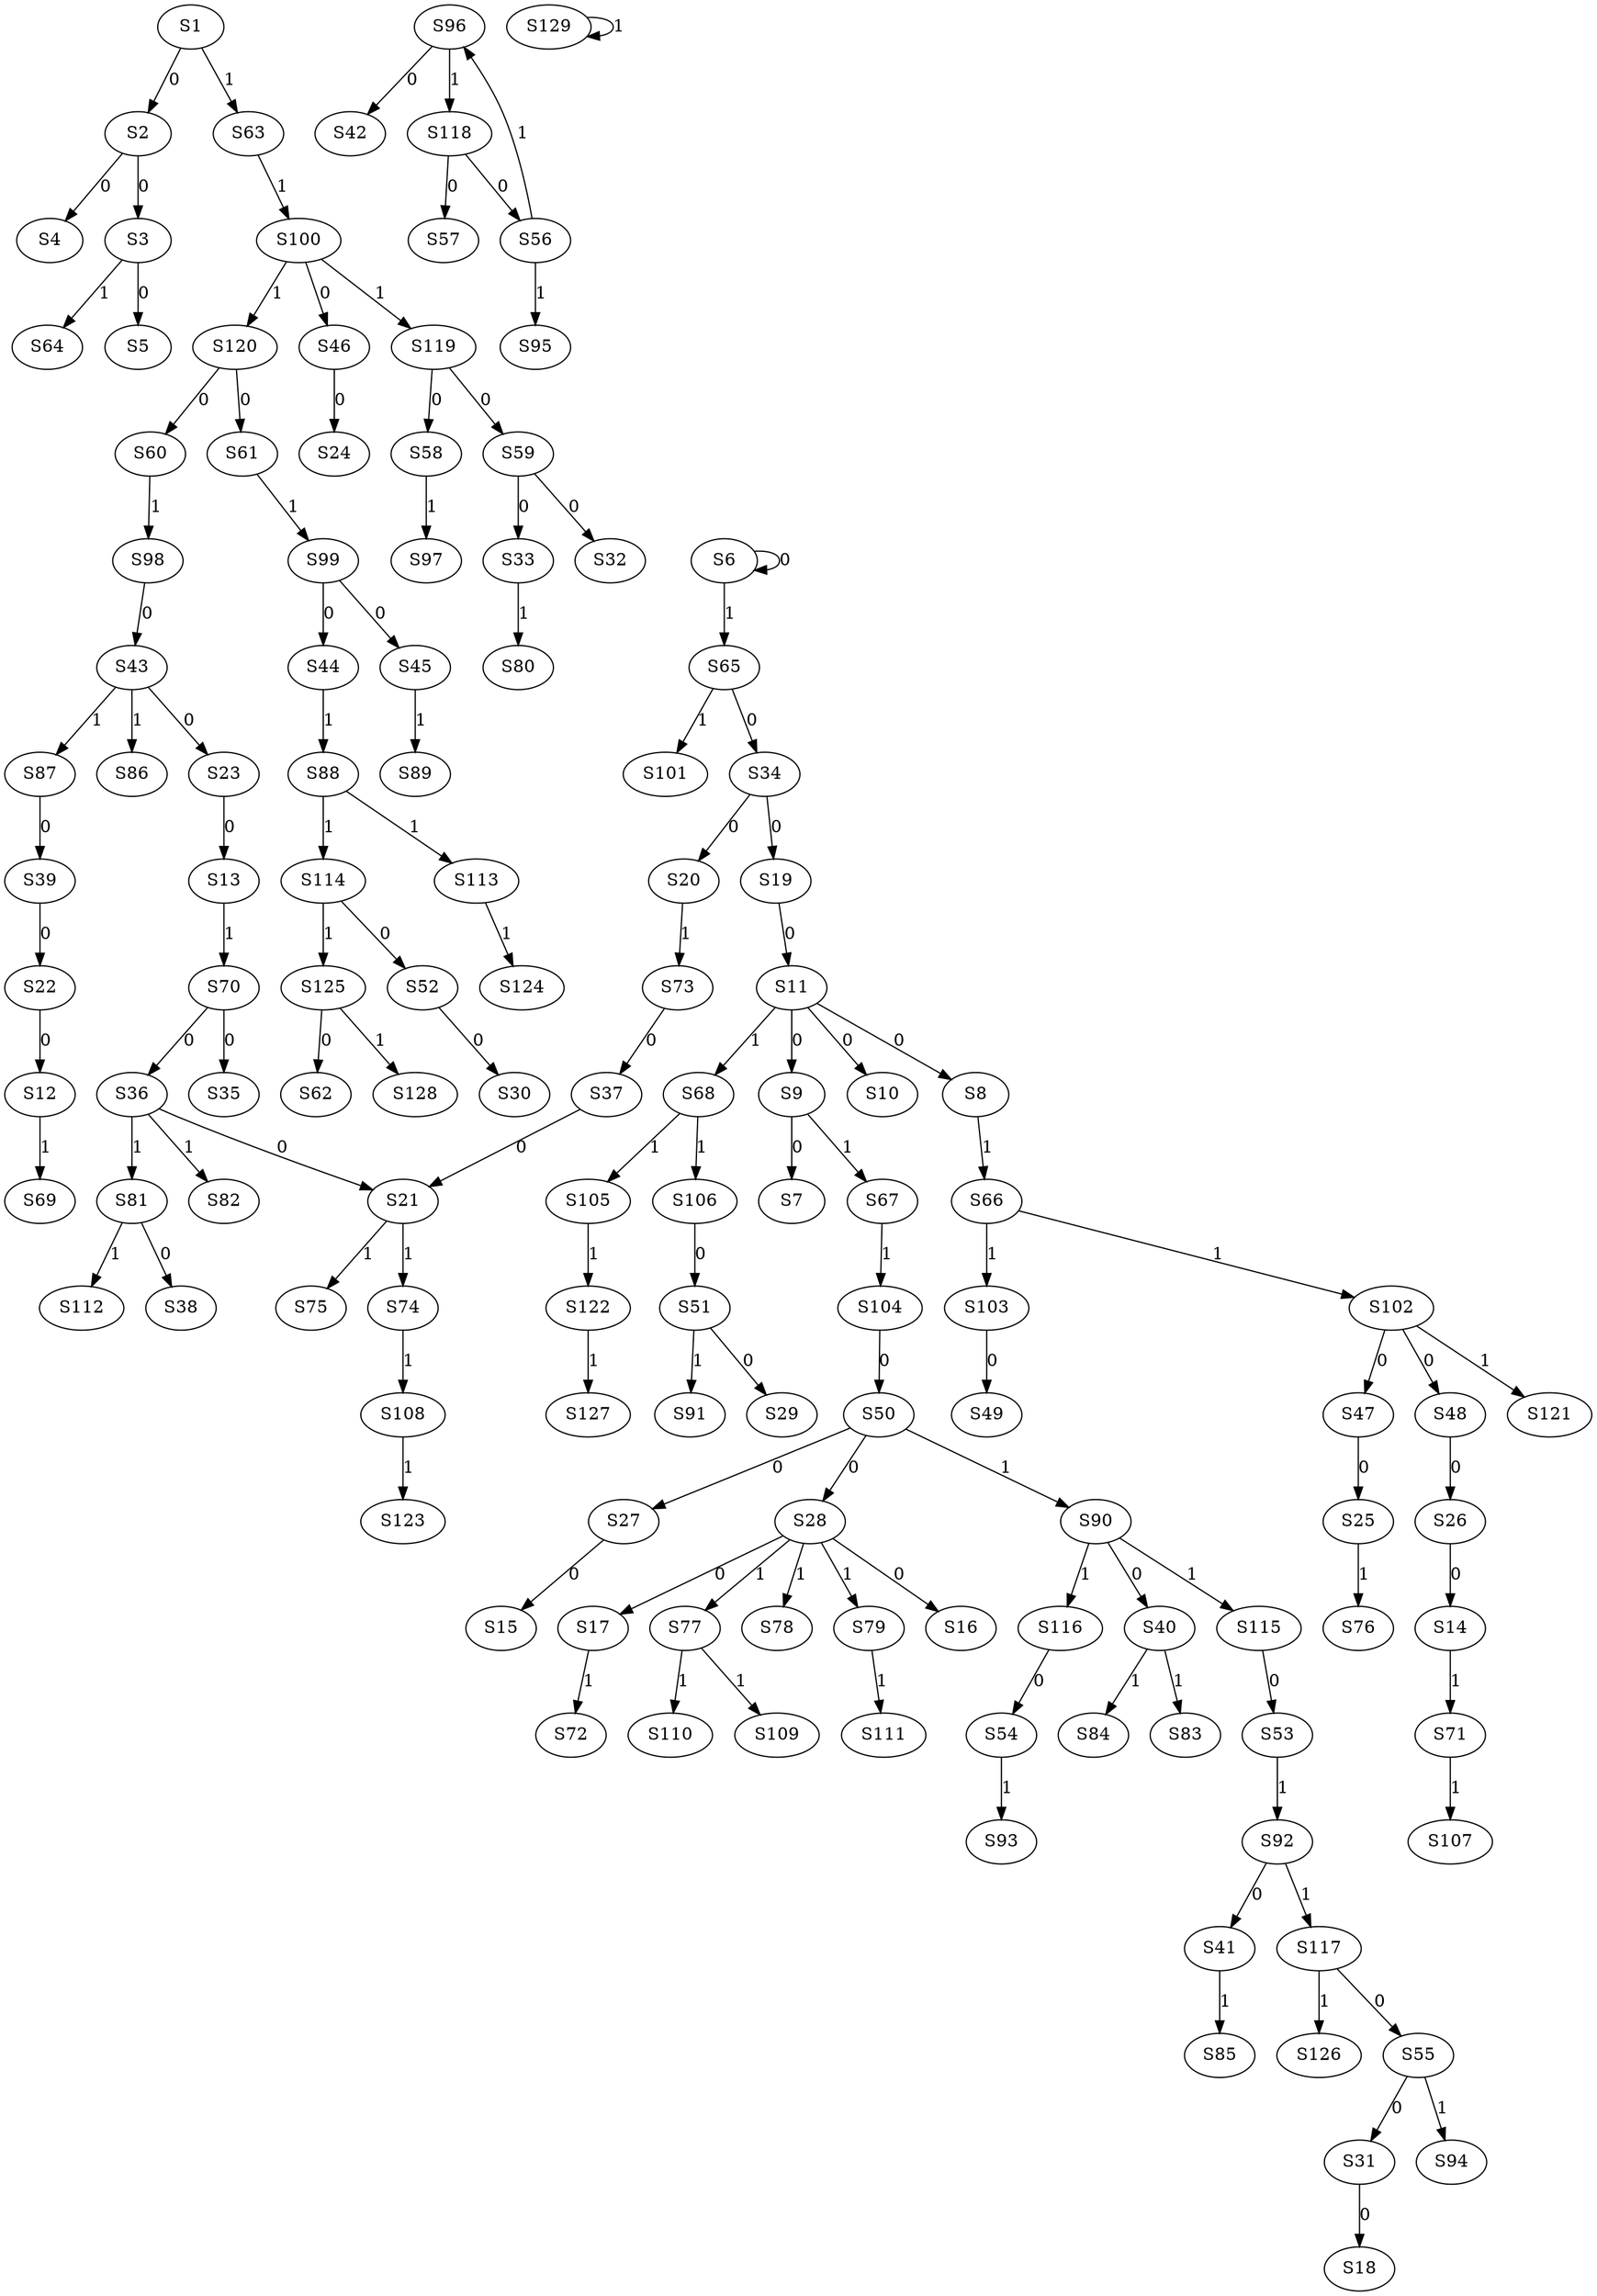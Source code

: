 strict digraph {
	S1 -> S2 [ label = 0 ];
	S2 -> S3 [ label = 0 ];
	S2 -> S4 [ label = 0 ];
	S3 -> S5 [ label = 0 ];
	S6 -> S6 [ label = 0 ];
	S9 -> S7 [ label = 0 ];
	S11 -> S8 [ label = 0 ];
	S11 -> S9 [ label = 0 ];
	S11 -> S10 [ label = 0 ];
	S19 -> S11 [ label = 0 ];
	S22 -> S12 [ label = 0 ];
	S23 -> S13 [ label = 0 ];
	S26 -> S14 [ label = 0 ];
	S27 -> S15 [ label = 0 ];
	S28 -> S16 [ label = 0 ];
	S28 -> S17 [ label = 0 ];
	S31 -> S18 [ label = 0 ];
	S34 -> S19 [ label = 0 ];
	S34 -> S20 [ label = 0 ];
	S37 -> S21 [ label = 0 ];
	S39 -> S22 [ label = 0 ];
	S43 -> S23 [ label = 0 ];
	S46 -> S24 [ label = 0 ];
	S47 -> S25 [ label = 0 ];
	S48 -> S26 [ label = 0 ];
	S50 -> S27 [ label = 0 ];
	S50 -> S28 [ label = 0 ];
	S51 -> S29 [ label = 0 ];
	S52 -> S30 [ label = 0 ];
	S55 -> S31 [ label = 0 ];
	S59 -> S32 [ label = 0 ];
	S59 -> S33 [ label = 0 ];
	S65 -> S34 [ label = 0 ];
	S70 -> S35 [ label = 0 ];
	S70 -> S36 [ label = 0 ];
	S73 -> S37 [ label = 0 ];
	S81 -> S38 [ label = 0 ];
	S87 -> S39 [ label = 0 ];
	S90 -> S40 [ label = 0 ];
	S92 -> S41 [ label = 0 ];
	S96 -> S42 [ label = 0 ];
	S98 -> S43 [ label = 0 ];
	S99 -> S44 [ label = 0 ];
	S99 -> S45 [ label = 0 ];
	S100 -> S46 [ label = 0 ];
	S102 -> S47 [ label = 0 ];
	S102 -> S48 [ label = 0 ];
	S103 -> S49 [ label = 0 ];
	S104 -> S50 [ label = 0 ];
	S106 -> S51 [ label = 0 ];
	S114 -> S52 [ label = 0 ];
	S115 -> S53 [ label = 0 ];
	S116 -> S54 [ label = 0 ];
	S117 -> S55 [ label = 0 ];
	S118 -> S56 [ label = 0 ];
	S118 -> S57 [ label = 0 ];
	S119 -> S58 [ label = 0 ];
	S119 -> S59 [ label = 0 ];
	S120 -> S60 [ label = 0 ];
	S120 -> S61 [ label = 0 ];
	S125 -> S62 [ label = 0 ];
	S1 -> S63 [ label = 1 ];
	S3 -> S64 [ label = 1 ];
	S6 -> S65 [ label = 1 ];
	S8 -> S66 [ label = 1 ];
	S9 -> S67 [ label = 1 ];
	S11 -> S68 [ label = 1 ];
	S12 -> S69 [ label = 1 ];
	S13 -> S70 [ label = 1 ];
	S14 -> S71 [ label = 1 ];
	S17 -> S72 [ label = 1 ];
	S20 -> S73 [ label = 1 ];
	S21 -> S74 [ label = 1 ];
	S21 -> S75 [ label = 1 ];
	S25 -> S76 [ label = 1 ];
	S28 -> S77 [ label = 1 ];
	S28 -> S78 [ label = 1 ];
	S28 -> S79 [ label = 1 ];
	S33 -> S80 [ label = 1 ];
	S36 -> S81 [ label = 1 ];
	S36 -> S82 [ label = 1 ];
	S40 -> S83 [ label = 1 ];
	S40 -> S84 [ label = 1 ];
	S41 -> S85 [ label = 1 ];
	S43 -> S86 [ label = 1 ];
	S43 -> S87 [ label = 1 ];
	S44 -> S88 [ label = 1 ];
	S45 -> S89 [ label = 1 ];
	S50 -> S90 [ label = 1 ];
	S51 -> S91 [ label = 1 ];
	S53 -> S92 [ label = 1 ];
	S54 -> S93 [ label = 1 ];
	S55 -> S94 [ label = 1 ];
	S56 -> S95 [ label = 1 ];
	S56 -> S96 [ label = 1 ];
	S58 -> S97 [ label = 1 ];
	S60 -> S98 [ label = 1 ];
	S61 -> S99 [ label = 1 ];
	S63 -> S100 [ label = 1 ];
	S65 -> S101 [ label = 1 ];
	S66 -> S102 [ label = 1 ];
	S66 -> S103 [ label = 1 ];
	S67 -> S104 [ label = 1 ];
	S68 -> S105 [ label = 1 ];
	S68 -> S106 [ label = 1 ];
	S71 -> S107 [ label = 1 ];
	S74 -> S108 [ label = 1 ];
	S77 -> S109 [ label = 1 ];
	S77 -> S110 [ label = 1 ];
	S79 -> S111 [ label = 1 ];
	S81 -> S112 [ label = 1 ];
	S88 -> S113 [ label = 1 ];
	S88 -> S114 [ label = 1 ];
	S90 -> S115 [ label = 1 ];
	S90 -> S116 [ label = 1 ];
	S92 -> S117 [ label = 1 ];
	S96 -> S118 [ label = 1 ];
	S100 -> S119 [ label = 1 ];
	S100 -> S120 [ label = 1 ];
	S102 -> S121 [ label = 1 ];
	S105 -> S122 [ label = 1 ];
	S108 -> S123 [ label = 1 ];
	S113 -> S124 [ label = 1 ];
	S114 -> S125 [ label = 1 ];
	S117 -> S126 [ label = 1 ];
	S122 -> S127 [ label = 1 ];
	S125 -> S128 [ label = 1 ];
	S129 -> S129 [ label = 1 ];
	S36 -> S21 [ label = 0 ];
}
